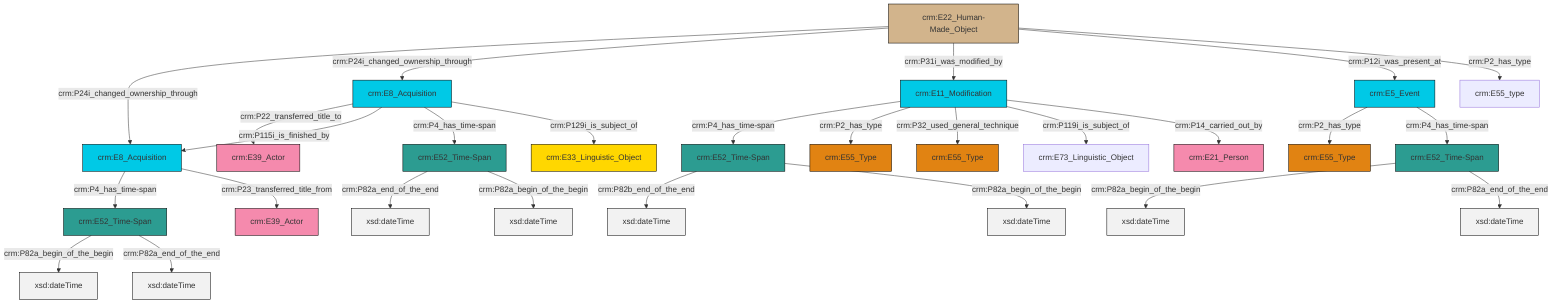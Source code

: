 graph TD
classDef Literal fill:#f2f2f2,stroke:#000000;
classDef CRM_Entity fill:#FFFFFF,stroke:#000000;
classDef Temporal_Entity fill:#00C9E6, stroke:#000000;
classDef Type fill:#E18312, stroke:#000000;
classDef Time-Span fill:#2C9C91, stroke:#000000;
classDef Appellation fill:#FFEB7F, stroke:#000000;
classDef Place fill:#008836, stroke:#000000;
classDef Persistent_Item fill:#B266B2, stroke:#000000;
classDef Conceptual_Object fill:#FFD700, stroke:#000000;
classDef Physical_Thing fill:#D2B48C, stroke:#000000;
classDef Actor fill:#f58aad, stroke:#000000;
classDef PC_Classes fill:#4ce600, stroke:#000000;
classDef Multi fill:#cccccc,stroke:#000000;

2["crm:E22_Human-Made_Object"]:::Physical_Thing -->|crm:P24i_changed_ownership_through| 3["crm:E8_Acquisition"]:::Temporal_Entity
4["crm:E5_Event"]:::Temporal_Entity -->|crm:P2_has_type| 5["crm:E55_Type"]:::Type
8["crm:E11_Modification"]:::Temporal_Entity -->|crm:P4_has_time-span| 6["crm:E52_Time-Span"]:::Time-Span
11["crm:E8_Acquisition"]:::Temporal_Entity -->|crm:P22_transferred_title_to| 12["crm:E39_Actor"]:::Actor
11["crm:E8_Acquisition"]:::Temporal_Entity -->|crm:P115i_is_finished_by| 3["crm:E8_Acquisition"]:::Temporal_Entity
11["crm:E8_Acquisition"]:::Temporal_Entity -->|crm:P4_has_time-span| 15["crm:E52_Time-Span"]:::Time-Span
3["crm:E8_Acquisition"]:::Temporal_Entity -->|crm:P4_has_time-span| 16["crm:E52_Time-Span"]:::Time-Span
17["crm:E52_Time-Span"]:::Time-Span -->|crm:P82a_begin_of_the_begin| 18[xsd:dateTime]:::Literal
8["crm:E11_Modification"]:::Temporal_Entity -->|crm:P2_has_type| 21["crm:E55_Type"]:::Type
4["crm:E5_Event"]:::Temporal_Entity -->|crm:P4_has_time-span| 17["crm:E52_Time-Span"]:::Time-Span
16["crm:E52_Time-Span"]:::Time-Span -->|crm:P82a_begin_of_the_begin| 22[xsd:dateTime]:::Literal
2["crm:E22_Human-Made_Object"]:::Physical_Thing -->|crm:P24i_changed_ownership_through| 11["crm:E8_Acquisition"]:::Temporal_Entity
2["crm:E22_Human-Made_Object"]:::Physical_Thing -->|crm:P31i_was_modified_by| 8["crm:E11_Modification"]:::Temporal_Entity
11["crm:E8_Acquisition"]:::Temporal_Entity -->|crm:P129i_is_subject_of| 13["crm:E33_Linguistic_Object"]:::Conceptual_Object
6["crm:E52_Time-Span"]:::Time-Span -->|crm:P82b_end_of_the_end| 25[xsd:dateTime]:::Literal
17["crm:E52_Time-Span"]:::Time-Span -->|crm:P82a_end_of_the_end| 26[xsd:dateTime]:::Literal
8["crm:E11_Modification"]:::Temporal_Entity -->|crm:P32_used_general_technique| 29["crm:E55_Type"]:::Type
8["crm:E11_Modification"]:::Temporal_Entity -->|crm:P119i_is_subject_of| 19["crm:E73_Linguistic_Object"]:::Default
15["crm:E52_Time-Span"]:::Time-Span -->|crm:P82a_end_of_the_end| 30[xsd:dateTime]:::Literal
3["crm:E8_Acquisition"]:::Temporal_Entity -->|crm:P23_transferred_title_from| 0["crm:E39_Actor"]:::Actor
15["crm:E52_Time-Span"]:::Time-Span -->|crm:P82a_begin_of_the_begin| 37[xsd:dateTime]:::Literal
6["crm:E52_Time-Span"]:::Time-Span -->|crm:P82a_begin_of_the_begin| 40[xsd:dateTime]:::Literal
2["crm:E22_Human-Made_Object"]:::Physical_Thing -->|crm:P12i_was_present_at| 4["crm:E5_Event"]:::Temporal_Entity
2["crm:E22_Human-Made_Object"]:::Physical_Thing -->|crm:P2_has_type| 31["crm:E55_type"]:::Default
8["crm:E11_Modification"]:::Temporal_Entity -->|crm:P14_carried_out_by| 27["crm:E21_Person"]:::Actor
16["crm:E52_Time-Span"]:::Time-Span -->|crm:P82a_end_of_the_end| 43[xsd:dateTime]:::Literal